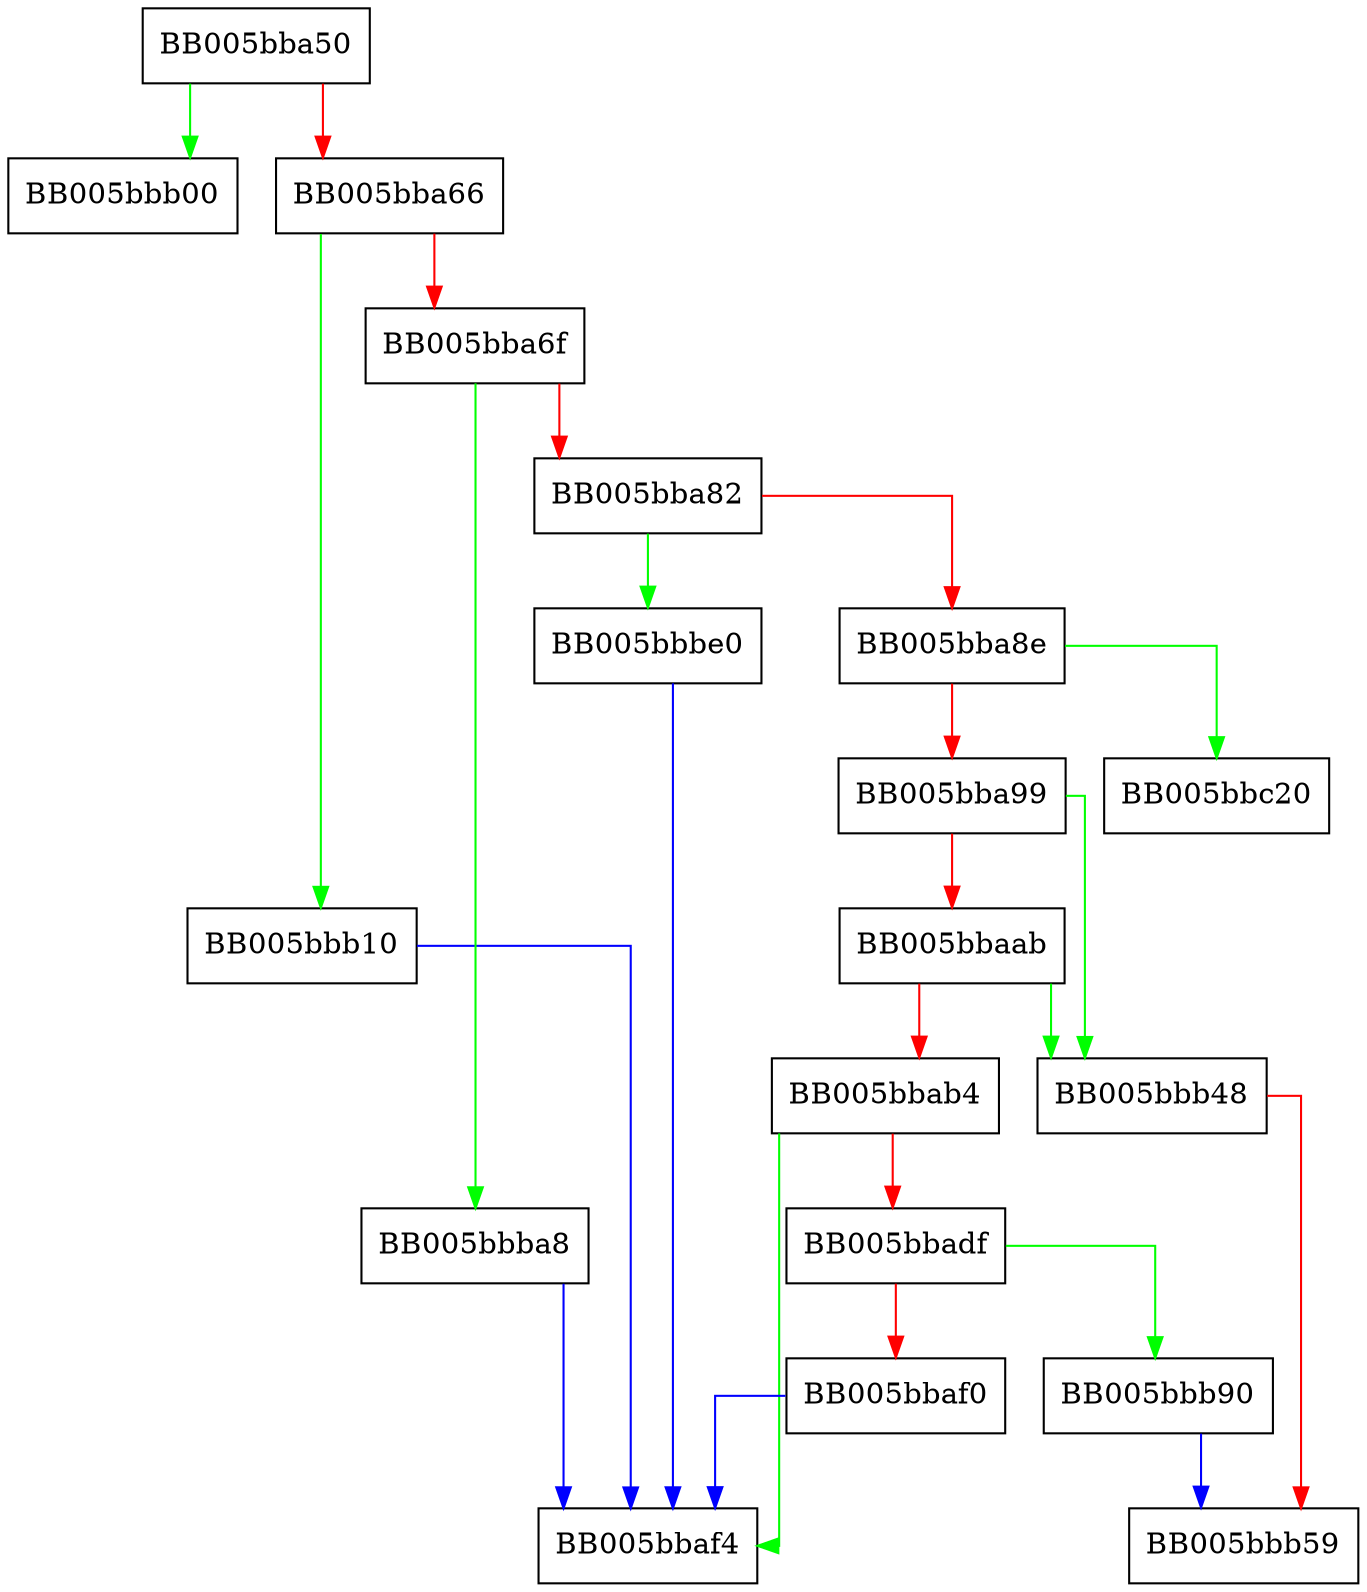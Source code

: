 digraph EVP_CipherUpdate {
  node [shape="box"];
  graph [splines=ortho];
  BB005bba50 -> BB005bbb00 [color="green"];
  BB005bba50 -> BB005bba66 [color="red"];
  BB005bba66 -> BB005bbb10 [color="green"];
  BB005bba66 -> BB005bba6f [color="red"];
  BB005bba6f -> BB005bbba8 [color="green"];
  BB005bba6f -> BB005bba82 [color="red"];
  BB005bba82 -> BB005bbbe0 [color="green"];
  BB005bba82 -> BB005bba8e [color="red"];
  BB005bba8e -> BB005bbc20 [color="green"];
  BB005bba8e -> BB005bba99 [color="red"];
  BB005bba99 -> BB005bbb48 [color="green"];
  BB005bba99 -> BB005bbaab [color="red"];
  BB005bbaab -> BB005bbb48 [color="green"];
  BB005bbaab -> BB005bbab4 [color="red"];
  BB005bbab4 -> BB005bbaf4 [color="green"];
  BB005bbab4 -> BB005bbadf [color="red"];
  BB005bbadf -> BB005bbb90 [color="green"];
  BB005bbadf -> BB005bbaf0 [color="red"];
  BB005bbaf0 -> BB005bbaf4 [color="blue"];
  BB005bbb10 -> BB005bbaf4 [color="blue"];
  BB005bbb48 -> BB005bbb59 [color="red"];
  BB005bbb90 -> BB005bbb59 [color="blue"];
  BB005bbba8 -> BB005bbaf4 [color="blue"];
  BB005bbbe0 -> BB005bbaf4 [color="blue"];
}
